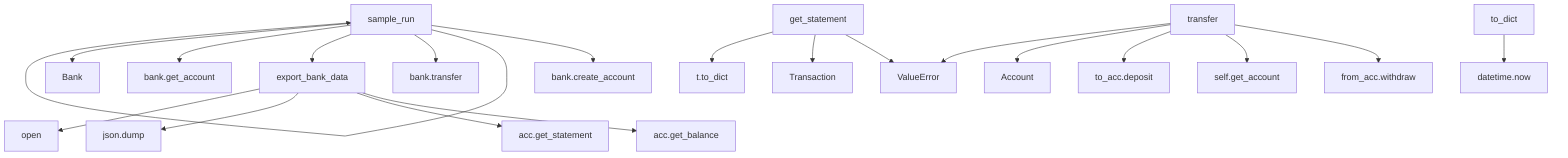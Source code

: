 flowchart TD
    sample_run[sample_run] --> bank_create_account[bank.create_account]
    sample_run[sample_run] --> sample_run[sample_run]
    sample_run[sample_run] --> bank_transfer[bank.transfer]
    sample_run[sample_run] --> export_bank_data[export_bank_data]
    sample_run[sample_run] --> bank_get_account[bank.get_account]
    sample_run[sample_run] --> Bank[Bank]
    get_statement[get_statement] --> ValueError[ValueError]
    get_statement[get_statement] --> Transaction[Transaction]
    get_statement[get_statement] --> t_to_dict[t.to_dict]
    transfer[transfer] --> from_acc_withdraw[from_acc.withdraw]
    transfer[transfer] --> self_get_account[self.get_account]
    transfer[transfer] --> to_acc_deposit[to_acc.deposit]
    transfer[transfer] --> Account[Account]
    transfer[transfer] --> ValueError[ValueError]
    to_dict[to_dict] --> datetime_now[datetime.now]
    export_bank_data[export_bank_data] --> acc_get_balance[acc.get_balance]
    export_bank_data[export_bank_data] --> acc_get_statement[acc.get_statement]
    export_bank_data[export_bank_data] --> json_dump[json.dump]
    export_bank_data[export_bank_data] --> open[open]